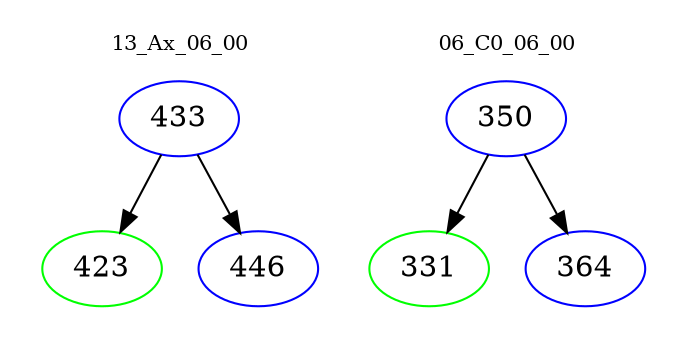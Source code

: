 digraph{
subgraph cluster_0 {
color = white
label = "13_Ax_06_00";
fontsize=10;
T0_433 [label="433", color="blue"]
T0_433 -> T0_423 [color="black"]
T0_423 [label="423", color="green"]
T0_433 -> T0_446 [color="black"]
T0_446 [label="446", color="blue"]
}
subgraph cluster_1 {
color = white
label = "06_C0_06_00";
fontsize=10;
T1_350 [label="350", color="blue"]
T1_350 -> T1_331 [color="black"]
T1_331 [label="331", color="green"]
T1_350 -> T1_364 [color="black"]
T1_364 [label="364", color="blue"]
}
}
